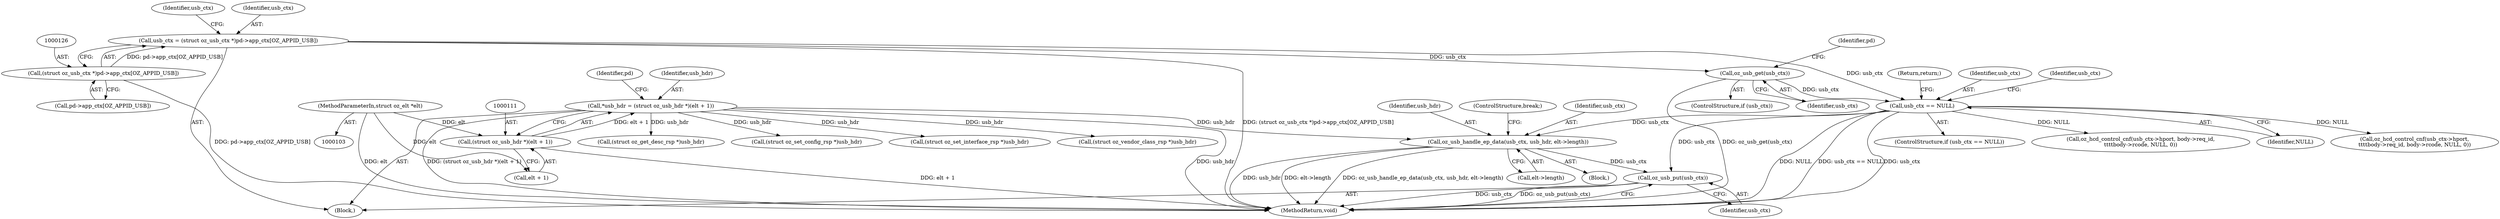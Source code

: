 digraph "0_linux_d114b9fe78c8d6fc6e70808c2092aa307c36dc8e@pointer" {
"1000325" [label="(Call,oz_usb_handle_ep_data(usb_ctx, usb_hdr, elt->length))"];
"1000144" [label="(Call,usb_ctx == NULL)"];
"1000134" [label="(Call,oz_usb_get(usb_ctx))"];
"1000123" [label="(Call,usb_ctx = (struct oz_usb_ctx *)pd->app_ctx[OZ_APPID_USB])"];
"1000125" [label="(Call,(struct oz_usb_ctx *)pd->app_ctx[OZ_APPID_USB])"];
"1000108" [label="(Call,*usb_hdr = (struct oz_usb_hdr *)(elt + 1))"];
"1000110" [label="(Call,(struct oz_usb_hdr *)(elt + 1))"];
"1000105" [label="(MethodParameterIn,struct oz_elt *elt)"];
"1000333" [label="(Call,oz_usb_put(usb_ctx))"];
"1000147" [label="(Return,return;)"];
"1000109" [label="(Identifier,usb_hdr)"];
"1000335" [label="(MethodReturn,void)"];
"1000120" [label="(Identifier,pd)"];
"1000327" [label="(Identifier,usb_hdr)"];
"1000190" [label="(Call,(struct oz_get_desc_rsp *)usb_hdr)"];
"1000127" [label="(Call,pd->app_ctx[OZ_APPID_USB])"];
"1000257" [label="(Call,(struct oz_set_config_rsp *)usb_hdr)"];
"1000334" [label="(Identifier,usb_ctx)"];
"1000123" [label="(Call,usb_ctx = (struct oz_usb_ctx *)pd->app_ctx[OZ_APPID_USB])"];
"1000331" [label="(ControlStructure,break;)"];
"1000328" [label="(Call,elt->length)"];
"1000145" [label="(Identifier,usb_ctx)"];
"1000134" [label="(Call,oz_usb_get(usb_ctx))"];
"1000278" [label="(Call,(struct oz_set_interface_rsp *)usb_hdr)"];
"1000105" [label="(MethodParameterIn,struct oz_elt *elt)"];
"1000108" [label="(Call,*usb_hdr = (struct oz_usb_hdr *)(elt + 1))"];
"1000133" [label="(Identifier,usb_ctx)"];
"1000143" [label="(ControlStructure,if (usb_ctx == NULL))"];
"1000325" [label="(Call,oz_usb_handle_ep_data(usb_ctx, usb_hdr, elt->length))"];
"1000260" [label="(Call,oz_hcd_control_cnf(usb_ctx->hport, body->req_id,\n\t\t\t\tbody->rcode, NULL, 0))"];
"1000132" [label="(ControlStructure,if (usb_ctx))"];
"1000125" [label="(Call,(struct oz_usb_ctx *)pd->app_ctx[OZ_APPID_USB])"];
"1000184" [label="(Block,)"];
"1000106" [label="(Block,)"];
"1000144" [label="(Call,usb_ctx == NULL)"];
"1000150" [label="(Identifier,usb_ctx)"];
"1000135" [label="(Identifier,usb_ctx)"];
"1000146" [label="(Identifier,NULL)"];
"1000112" [label="(Call,elt + 1)"];
"1000124" [label="(Identifier,usb_ctx)"];
"1000110" [label="(Call,(struct oz_usb_hdr *)(elt + 1))"];
"1000333" [label="(Call,oz_usb_put(usb_ctx))"];
"1000140" [label="(Identifier,pd)"];
"1000299" [label="(Call,(struct oz_vendor_class_rsp *)usb_hdr)"];
"1000326" [label="(Identifier,usb_ctx)"];
"1000281" [label="(Call,oz_hcd_control_cnf(usb_ctx->hport,\n\t\t\t\tbody->req_id, body->rcode, NULL, 0))"];
"1000325" -> "1000184"  [label="AST: "];
"1000325" -> "1000328"  [label="CFG: "];
"1000326" -> "1000325"  [label="AST: "];
"1000327" -> "1000325"  [label="AST: "];
"1000328" -> "1000325"  [label="AST: "];
"1000331" -> "1000325"  [label="CFG: "];
"1000325" -> "1000335"  [label="DDG: elt->length"];
"1000325" -> "1000335"  [label="DDG: oz_usb_handle_ep_data(usb_ctx, usb_hdr, elt->length)"];
"1000325" -> "1000335"  [label="DDG: usb_hdr"];
"1000144" -> "1000325"  [label="DDG: usb_ctx"];
"1000108" -> "1000325"  [label="DDG: usb_hdr"];
"1000325" -> "1000333"  [label="DDG: usb_ctx"];
"1000144" -> "1000143"  [label="AST: "];
"1000144" -> "1000146"  [label="CFG: "];
"1000145" -> "1000144"  [label="AST: "];
"1000146" -> "1000144"  [label="AST: "];
"1000147" -> "1000144"  [label="CFG: "];
"1000150" -> "1000144"  [label="CFG: "];
"1000144" -> "1000335"  [label="DDG: usb_ctx == NULL"];
"1000144" -> "1000335"  [label="DDG: usb_ctx"];
"1000144" -> "1000335"  [label="DDG: NULL"];
"1000134" -> "1000144"  [label="DDG: usb_ctx"];
"1000123" -> "1000144"  [label="DDG: usb_ctx"];
"1000144" -> "1000260"  [label="DDG: NULL"];
"1000144" -> "1000281"  [label="DDG: NULL"];
"1000144" -> "1000333"  [label="DDG: usb_ctx"];
"1000134" -> "1000132"  [label="AST: "];
"1000134" -> "1000135"  [label="CFG: "];
"1000135" -> "1000134"  [label="AST: "];
"1000140" -> "1000134"  [label="CFG: "];
"1000134" -> "1000335"  [label="DDG: oz_usb_get(usb_ctx)"];
"1000123" -> "1000134"  [label="DDG: usb_ctx"];
"1000123" -> "1000106"  [label="AST: "];
"1000123" -> "1000125"  [label="CFG: "];
"1000124" -> "1000123"  [label="AST: "];
"1000125" -> "1000123"  [label="AST: "];
"1000133" -> "1000123"  [label="CFG: "];
"1000123" -> "1000335"  [label="DDG: (struct oz_usb_ctx *)pd->app_ctx[OZ_APPID_USB]"];
"1000125" -> "1000123"  [label="DDG: pd->app_ctx[OZ_APPID_USB]"];
"1000125" -> "1000127"  [label="CFG: "];
"1000126" -> "1000125"  [label="AST: "];
"1000127" -> "1000125"  [label="AST: "];
"1000125" -> "1000335"  [label="DDG: pd->app_ctx[OZ_APPID_USB]"];
"1000108" -> "1000106"  [label="AST: "];
"1000108" -> "1000110"  [label="CFG: "];
"1000109" -> "1000108"  [label="AST: "];
"1000110" -> "1000108"  [label="AST: "];
"1000120" -> "1000108"  [label="CFG: "];
"1000108" -> "1000335"  [label="DDG: (struct oz_usb_hdr *)(elt + 1)"];
"1000108" -> "1000335"  [label="DDG: usb_hdr"];
"1000110" -> "1000108"  [label="DDG: elt + 1"];
"1000108" -> "1000190"  [label="DDG: usb_hdr"];
"1000108" -> "1000257"  [label="DDG: usb_hdr"];
"1000108" -> "1000278"  [label="DDG: usb_hdr"];
"1000108" -> "1000299"  [label="DDG: usb_hdr"];
"1000110" -> "1000112"  [label="CFG: "];
"1000111" -> "1000110"  [label="AST: "];
"1000112" -> "1000110"  [label="AST: "];
"1000110" -> "1000335"  [label="DDG: elt + 1"];
"1000105" -> "1000110"  [label="DDG: elt"];
"1000105" -> "1000103"  [label="AST: "];
"1000105" -> "1000335"  [label="DDG: elt"];
"1000105" -> "1000112"  [label="DDG: elt"];
"1000333" -> "1000106"  [label="AST: "];
"1000333" -> "1000334"  [label="CFG: "];
"1000334" -> "1000333"  [label="AST: "];
"1000335" -> "1000333"  [label="CFG: "];
"1000333" -> "1000335"  [label="DDG: usb_ctx"];
"1000333" -> "1000335"  [label="DDG: oz_usb_put(usb_ctx)"];
}
